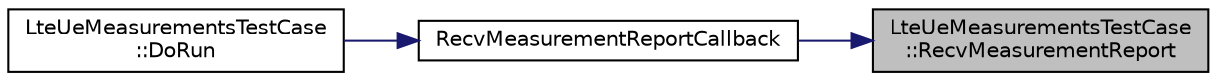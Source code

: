 digraph "LteUeMeasurementsTestCase::RecvMeasurementReport"
{
 // LATEX_PDF_SIZE
  edge [fontname="Helvetica",fontsize="10",labelfontname="Helvetica",labelfontsize="10"];
  node [fontname="Helvetica",fontsize="10",shape=record];
  rankdir="RL";
  Node1 [label="LteUeMeasurementsTestCase\l::RecvMeasurementReport",height=0.2,width=0.4,color="black", fillcolor="grey75", style="filled", fontcolor="black",tooltip="Reeive measurement report function."];
  Node1 -> Node2 [dir="back",color="midnightblue",fontsize="10",style="solid",fontname="Helvetica"];
  Node2 [label="RecvMeasurementReportCallback",height=0.2,width=0.4,color="black", fillcolor="white", style="filled",URL="$lte-test-ue-measurements_8cc.html#aef7d01f73ec41364e58842fcbcc4adad",tooltip=" "];
  Node2 -> Node3 [dir="back",color="midnightblue",fontsize="10",style="solid",fontname="Helvetica"];
  Node3 [label="LteUeMeasurementsTestCase\l::DoRun",height=0.2,width=0.4,color="black", fillcolor="white", style="filled",URL="$class_lte_ue_measurements_test_case.html#a6ead76e605e0d03f6e9ea74b6bf608aa",tooltip="Implementation to actually run this TestCase."];
}
